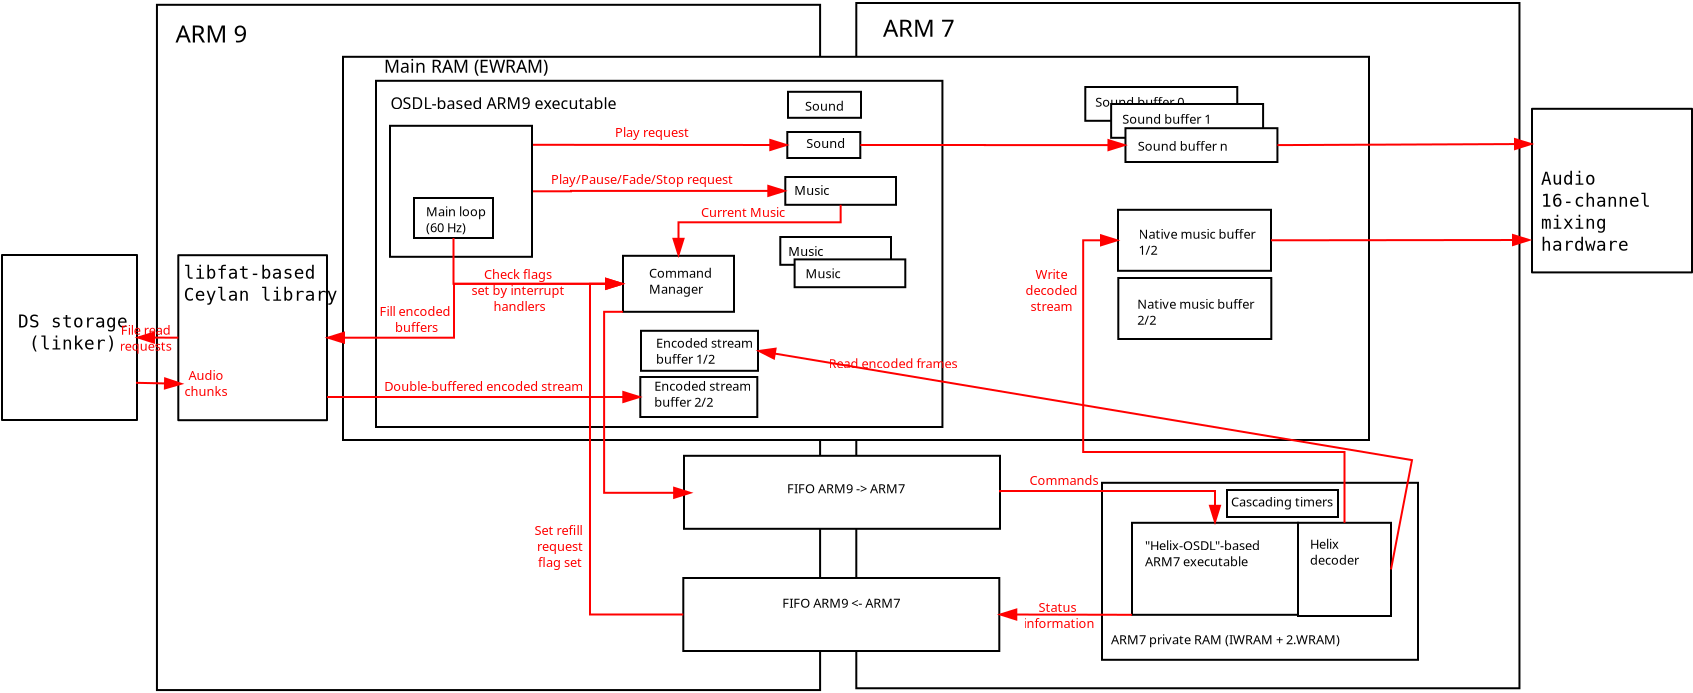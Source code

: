 <?xml version="1.0" encoding="UTF-8"?>
<dia:diagram xmlns:dia="http://www.lysator.liu.se/~alla/dia/">
  <dia:layer name="Arrière-plan" visible="true">
    <dia:object type="Geometric - Perfect Square" version="0" id="O0">
      <dia:attribute name="obj_pos">
        <dia:point val="13.947,-4.41"/>
      </dia:attribute>
      <dia:attribute name="obj_bb">
        <dia:rectangle val="13.897,-4.46;47.155,29.903"/>
      </dia:attribute>
      <dia:attribute name="elem_corner">
        <dia:point val="13.947,-4.41"/>
      </dia:attribute>
      <dia:attribute name="elem_width">
        <dia:real val="33.158"/>
      </dia:attribute>
      <dia:attribute name="elem_height">
        <dia:real val="34.263"/>
      </dia:attribute>
      <dia:attribute name="line_width">
        <dia:real val="0.1"/>
      </dia:attribute>
      <dia:attribute name="line_colour">
        <dia:color val="#000000"/>
      </dia:attribute>
      <dia:attribute name="fill_colour">
        <dia:color val="#ffffff"/>
      </dia:attribute>
      <dia:attribute name="show_background">
        <dia:boolean val="true"/>
      </dia:attribute>
      <dia:attribute name="line_style">
        <dia:enum val="0"/>
        <dia:real val="1"/>
      </dia:attribute>
      <dia:attribute name="flip_horizontal">
        <dia:boolean val="false"/>
      </dia:attribute>
      <dia:attribute name="flip_vertical">
        <dia:boolean val="false"/>
      </dia:attribute>
    </dia:object>
    <dia:object type="Standard - Box" version="0" id="O1">
      <dia:attribute name="obj_pos">
        <dia:point val="6.2,8.1"/>
      </dia:attribute>
      <dia:attribute name="obj_bb">
        <dia:rectangle val="6.15,8.05;13,16.4"/>
      </dia:attribute>
      <dia:attribute name="elem_corner">
        <dia:point val="6.2,8.1"/>
      </dia:attribute>
      <dia:attribute name="elem_width">
        <dia:real val="6.75"/>
      </dia:attribute>
      <dia:attribute name="elem_height">
        <dia:real val="8.25"/>
      </dia:attribute>
      <dia:attribute name="show_background">
        <dia:boolean val="true"/>
      </dia:attribute>
      <dia:attribute name="corner_radius">
        <dia:real val="1.175e-38"/>
      </dia:attribute>
    </dia:object>
    <dia:object type="Standard - Text" version="1" id="O2">
      <dia:attribute name="obj_pos">
        <dia:point val="7,11.725"/>
      </dia:attribute>
      <dia:attribute name="obj_bb">
        <dia:rectangle val="7,10.98;11.825,13.37"/>
      </dia:attribute>
      <dia:attribute name="text">
        <dia:composite type="text">
          <dia:attribute name="string">
            <dia:string>#DS storage
 (linker)#</dia:string>
          </dia:attribute>
          <dia:attribute name="font">
            <dia:font family="monospace" style="0" name="Courier"/>
          </dia:attribute>
          <dia:attribute name="height">
            <dia:real val="1.1"/>
          </dia:attribute>
          <dia:attribute name="pos">
            <dia:point val="7,11.725"/>
          </dia:attribute>
          <dia:attribute name="color">
            <dia:color val="#000000"/>
          </dia:attribute>
          <dia:attribute name="alignment">
            <dia:enum val="0"/>
          </dia:attribute>
        </dia:composite>
      </dia:attribute>
      <dia:attribute name="valign">
        <dia:enum val="3"/>
      </dia:attribute>
    </dia:object>
    <dia:object type="Standard - Box" version="0" id="O3">
      <dia:attribute name="obj_pos">
        <dia:point val="15.015,8.11"/>
      </dia:attribute>
      <dia:attribute name="obj_bb">
        <dia:rectangle val="14.965,8.06;22.5,16.41"/>
      </dia:attribute>
      <dia:attribute name="elem_corner">
        <dia:point val="15.015,8.11"/>
      </dia:attribute>
      <dia:attribute name="elem_width">
        <dia:real val="7.435"/>
      </dia:attribute>
      <dia:attribute name="elem_height">
        <dia:real val="8.25"/>
      </dia:attribute>
      <dia:attribute name="show_background">
        <dia:boolean val="true"/>
      </dia:attribute>
      <dia:attribute name="corner_radius">
        <dia:real val="1.175e-38"/>
      </dia:attribute>
    </dia:object>
    <dia:object type="Standard - Text" version="1" id="O4">
      <dia:attribute name="obj_pos">
        <dia:point val="15.29,9.285"/>
      </dia:attribute>
      <dia:attribute name="obj_bb">
        <dia:rectangle val="15.29,8.54;22.045,10.93"/>
      </dia:attribute>
      <dia:attribute name="text">
        <dia:composite type="text">
          <dia:attribute name="string">
            <dia:string>#libfat-based
Ceylan library#</dia:string>
          </dia:attribute>
          <dia:attribute name="font">
            <dia:font family="monospace" style="0" name="Courier"/>
          </dia:attribute>
          <dia:attribute name="height">
            <dia:real val="1.1"/>
          </dia:attribute>
          <dia:attribute name="pos">
            <dia:point val="15.29,9.285"/>
          </dia:attribute>
          <dia:attribute name="color">
            <dia:color val="#000000"/>
          </dia:attribute>
          <dia:attribute name="alignment">
            <dia:enum val="0"/>
          </dia:attribute>
        </dia:composite>
      </dia:attribute>
      <dia:attribute name="valign">
        <dia:enum val="3"/>
      </dia:attribute>
    </dia:object>
    <dia:object type="Standard - Text" version="1" id="O5">
      <dia:attribute name="obj_pos">
        <dia:point val="14.876,-2.528"/>
      </dia:attribute>
      <dia:attribute name="obj_bb">
        <dia:rectangle val="14.876,-3.546;18.376,-1.786"/>
      </dia:attribute>
      <dia:attribute name="text">
        <dia:composite type="text">
          <dia:attribute name="string">
            <dia:string>#ARM 9#</dia:string>
          </dia:attribute>
          <dia:attribute name="font">
            <dia:font family="sans" style="0" name="Helvetica"/>
          </dia:attribute>
          <dia:attribute name="height">
            <dia:real val="1.5"/>
          </dia:attribute>
          <dia:attribute name="pos">
            <dia:point val="14.876,-2.528"/>
          </dia:attribute>
          <dia:attribute name="color">
            <dia:color val="#000000"/>
          </dia:attribute>
          <dia:attribute name="alignment">
            <dia:enum val="0"/>
          </dia:attribute>
        </dia:composite>
      </dia:attribute>
      <dia:attribute name="valign">
        <dia:enum val="3"/>
      </dia:attribute>
    </dia:object>
    <dia:object type="Geometric - Perfect Square" version="0" id="O6">
      <dia:attribute name="obj_pos">
        <dia:point val="48.915,-4.5"/>
      </dia:attribute>
      <dia:attribute name="obj_bb">
        <dia:rectangle val="48.865,-4.55;82.123,29.813"/>
      </dia:attribute>
      <dia:attribute name="elem_corner">
        <dia:point val="48.915,-4.5"/>
      </dia:attribute>
      <dia:attribute name="elem_width">
        <dia:real val="33.158"/>
      </dia:attribute>
      <dia:attribute name="elem_height">
        <dia:real val="34.263"/>
      </dia:attribute>
      <dia:attribute name="line_width">
        <dia:real val="0.1"/>
      </dia:attribute>
      <dia:attribute name="line_colour">
        <dia:color val="#000000"/>
      </dia:attribute>
      <dia:attribute name="fill_colour">
        <dia:color val="#ffffff"/>
      </dia:attribute>
      <dia:attribute name="show_background">
        <dia:boolean val="true"/>
      </dia:attribute>
      <dia:attribute name="line_style">
        <dia:enum val="0"/>
        <dia:real val="1"/>
      </dia:attribute>
      <dia:attribute name="flip_horizontal">
        <dia:boolean val="false"/>
      </dia:attribute>
      <dia:attribute name="flip_vertical">
        <dia:boolean val="false"/>
      </dia:attribute>
    </dia:object>
    <dia:object type="Standard - Box" version="0" id="O7">
      <dia:attribute name="obj_pos">
        <dia:point val="82.7,0.79"/>
      </dia:attribute>
      <dia:attribute name="obj_bb">
        <dia:rectangle val="82.65,0.74;90.75,9.02"/>
      </dia:attribute>
      <dia:attribute name="elem_corner">
        <dia:point val="82.7,0.79"/>
      </dia:attribute>
      <dia:attribute name="elem_width">
        <dia:real val="8.0"/>
      </dia:attribute>
      <dia:attribute name="elem_height">
        <dia:real val="8.18"/>
      </dia:attribute>
      <dia:attribute name="show_background">
        <dia:boolean val="true"/>
      </dia:attribute>
      <dia:attribute name="corner_radius">
        <dia:real val="1.175e-38"/>
      </dia:attribute>
    </dia:object>
    <dia:object type="Standard - Text" version="1" id="O8">
      <dia:attribute name="obj_pos">
        <dia:point val="83.15,4.59"/>
      </dia:attribute>
      <dia:attribute name="obj_bb">
        <dia:rectangle val="83.15,3.845;88.457,8.435"/>
      </dia:attribute>
      <dia:attribute name="text">
        <dia:composite type="text">
          <dia:attribute name="string">
            <dia:string>#Audio 
16-channel 
mixing
hardware#</dia:string>
          </dia:attribute>
          <dia:attribute name="font">
            <dia:font family="monospace" style="0" name="Courier"/>
          </dia:attribute>
          <dia:attribute name="height">
            <dia:real val="1.1"/>
          </dia:attribute>
          <dia:attribute name="pos">
            <dia:point val="83.15,4.59"/>
          </dia:attribute>
          <dia:attribute name="color">
            <dia:color val="#000000"/>
          </dia:attribute>
          <dia:attribute name="alignment">
            <dia:enum val="0"/>
          </dia:attribute>
        </dia:composite>
      </dia:attribute>
      <dia:attribute name="valign">
        <dia:enum val="3"/>
      </dia:attribute>
    </dia:object>
    <dia:object type="Standard - Text" version="1" id="O9">
      <dia:attribute name="obj_pos">
        <dia:point val="50.244,-2.818"/>
      </dia:attribute>
      <dia:attribute name="obj_bb">
        <dia:rectangle val="50.244,-3.836;53.744,-2.076"/>
      </dia:attribute>
      <dia:attribute name="text">
        <dia:composite type="text">
          <dia:attribute name="string">
            <dia:string>#ARM 7#</dia:string>
          </dia:attribute>
          <dia:attribute name="font">
            <dia:font family="sans" style="0" name="Helvetica"/>
          </dia:attribute>
          <dia:attribute name="height">
            <dia:real val="1.5"/>
          </dia:attribute>
          <dia:attribute name="pos">
            <dia:point val="50.244,-2.818"/>
          </dia:attribute>
          <dia:attribute name="color">
            <dia:color val="#000000"/>
          </dia:attribute>
          <dia:attribute name="alignment">
            <dia:enum val="0"/>
          </dia:attribute>
        </dia:composite>
      </dia:attribute>
      <dia:attribute name="valign">
        <dia:enum val="3"/>
      </dia:attribute>
    </dia:object>
    <dia:object type="Standard - Box" version="0" id="O10">
      <dia:attribute name="obj_pos">
        <dia:point val="40.3,18.14"/>
      </dia:attribute>
      <dia:attribute name="obj_bb">
        <dia:rectangle val="40.25,18.09;56.15,21.84"/>
      </dia:attribute>
      <dia:attribute name="elem_corner">
        <dia:point val="40.3,18.14"/>
      </dia:attribute>
      <dia:attribute name="elem_width">
        <dia:real val="15.8"/>
      </dia:attribute>
      <dia:attribute name="elem_height">
        <dia:real val="3.65"/>
      </dia:attribute>
      <dia:attribute name="show_background">
        <dia:boolean val="true"/>
      </dia:attribute>
    </dia:object>
    <dia:object type="Standard - Text" version="1" id="O11">
      <dia:attribute name="obj_pos">
        <dia:point val="45.45,20.015"/>
      </dia:attribute>
      <dia:attribute name="obj_bb">
        <dia:rectangle val="45.45,19.473;51.352,20.413"/>
      </dia:attribute>
      <dia:attribute name="text">
        <dia:composite type="text">
          <dia:attribute name="string">
            <dia:string>#FIFO ARM9 -&gt; ARM7#</dia:string>
          </dia:attribute>
          <dia:attribute name="font">
            <dia:font family="sans" style="0" name="Helvetica"/>
          </dia:attribute>
          <dia:attribute name="height">
            <dia:real val="0.8"/>
          </dia:attribute>
          <dia:attribute name="pos">
            <dia:point val="45.45,20.015"/>
          </dia:attribute>
          <dia:attribute name="color">
            <dia:color val="#000000"/>
          </dia:attribute>
          <dia:attribute name="alignment">
            <dia:enum val="0"/>
          </dia:attribute>
        </dia:composite>
      </dia:attribute>
      <dia:attribute name="valign">
        <dia:enum val="3"/>
      </dia:attribute>
    </dia:object>
    <dia:object type="Standard - Box" version="0" id="O12">
      <dia:attribute name="obj_pos">
        <dia:point val="40.265,24.25"/>
      </dia:attribute>
      <dia:attribute name="obj_bb">
        <dia:rectangle val="40.215,24.2;56.115,27.95"/>
      </dia:attribute>
      <dia:attribute name="elem_corner">
        <dia:point val="40.265,24.25"/>
      </dia:attribute>
      <dia:attribute name="elem_width">
        <dia:real val="15.8"/>
      </dia:attribute>
      <dia:attribute name="elem_height">
        <dia:real val="3.65"/>
      </dia:attribute>
      <dia:attribute name="show_background">
        <dia:boolean val="true"/>
      </dia:attribute>
      <dia:attribute name="aspect">
        <dia:enum val="1"/>
      </dia:attribute>
    </dia:object>
    <dia:object type="Standard - Text" version="1" id="O13">
      <dia:attribute name="obj_pos">
        <dia:point val="45.215,25.742"/>
      </dia:attribute>
      <dia:attribute name="obj_bb">
        <dia:rectangle val="45.215,25.2;51.117,26.14"/>
      </dia:attribute>
      <dia:attribute name="text">
        <dia:composite type="text">
          <dia:attribute name="string">
            <dia:string>#FIFO ARM9 &lt;- ARM7#</dia:string>
          </dia:attribute>
          <dia:attribute name="font">
            <dia:font family="sans" style="0" name="Helvetica"/>
          </dia:attribute>
          <dia:attribute name="height">
            <dia:real val="0.8"/>
          </dia:attribute>
          <dia:attribute name="pos">
            <dia:point val="45.215,25.742"/>
          </dia:attribute>
          <dia:attribute name="color">
            <dia:color val="#000000"/>
          </dia:attribute>
          <dia:attribute name="alignment">
            <dia:enum val="0"/>
          </dia:attribute>
        </dia:composite>
      </dia:attribute>
      <dia:attribute name="valign">
        <dia:enum val="3"/>
      </dia:attribute>
    </dia:object>
    <dia:object type="Standard - Box" version="0" id="O14">
      <dia:attribute name="obj_pos">
        <dia:point val="23.25,-1.81"/>
      </dia:attribute>
      <dia:attribute name="obj_bb">
        <dia:rectangle val="23.2,-1.86;74.6,17.4"/>
      </dia:attribute>
      <dia:attribute name="elem_corner">
        <dia:point val="23.25,-1.81"/>
      </dia:attribute>
      <dia:attribute name="elem_width">
        <dia:real val="51.3"/>
      </dia:attribute>
      <dia:attribute name="elem_height">
        <dia:real val="19.16"/>
      </dia:attribute>
      <dia:attribute name="show_background">
        <dia:boolean val="true"/>
      </dia:attribute>
    </dia:object>
    <dia:object type="Standard - Text" version="1" id="O15">
      <dia:attribute name="obj_pos">
        <dia:point val="25.3,-1.01"/>
      </dia:attribute>
      <dia:attribute name="obj_bb">
        <dia:rectangle val="25.3,-1.755;33.185,-0.465"/>
      </dia:attribute>
      <dia:attribute name="text">
        <dia:composite type="text">
          <dia:attribute name="string">
            <dia:string>#Main RAM (EWRAM)#</dia:string>
          </dia:attribute>
          <dia:attribute name="font">
            <dia:font family="sans" style="0" name="Helvetica"/>
          </dia:attribute>
          <dia:attribute name="height">
            <dia:real val="1.1"/>
          </dia:attribute>
          <dia:attribute name="pos">
            <dia:point val="25.3,-1.01"/>
          </dia:attribute>
          <dia:attribute name="color">
            <dia:color val="#000000"/>
          </dia:attribute>
          <dia:attribute name="alignment">
            <dia:enum val="0"/>
          </dia:attribute>
        </dia:composite>
      </dia:attribute>
      <dia:attribute name="valign">
        <dia:enum val="3"/>
      </dia:attribute>
    </dia:object>
    <dia:object type="Standard - Box" version="0" id="O16">
      <dia:attribute name="obj_pos">
        <dia:point val="24.9,-0.61"/>
      </dia:attribute>
      <dia:attribute name="obj_bb">
        <dia:rectangle val="24.85,-0.66;53.271,16.75"/>
      </dia:attribute>
      <dia:attribute name="elem_corner">
        <dia:point val="24.9,-0.61"/>
      </dia:attribute>
      <dia:attribute name="elem_width">
        <dia:real val="28.321"/>
      </dia:attribute>
      <dia:attribute name="elem_height">
        <dia:real val="17.31"/>
      </dia:attribute>
      <dia:attribute name="show_background">
        <dia:boolean val="true"/>
      </dia:attribute>
    </dia:object>
    <dia:object type="Standard - Text" version="1" id="O17">
      <dia:attribute name="obj_pos">
        <dia:point val="25.625,0.815"/>
      </dia:attribute>
      <dia:attribute name="obj_bb">
        <dia:rectangle val="25.625,0.138;36.663,1.31"/>
      </dia:attribute>
      <dia:attribute name="text">
        <dia:composite type="text">
          <dia:attribute name="string">
            <dia:string>#OSDL-based ARM9 executable#</dia:string>
          </dia:attribute>
          <dia:attribute name="font">
            <dia:font family="sans" style="0" name="Helvetica"/>
          </dia:attribute>
          <dia:attribute name="height">
            <dia:real val="1"/>
          </dia:attribute>
          <dia:attribute name="pos">
            <dia:point val="25.625,0.815"/>
          </dia:attribute>
          <dia:attribute name="color">
            <dia:color val="#000000"/>
          </dia:attribute>
          <dia:attribute name="alignment">
            <dia:enum val="0"/>
          </dia:attribute>
        </dia:composite>
      </dia:attribute>
      <dia:attribute name="valign">
        <dia:enum val="3"/>
      </dia:attribute>
    </dia:object>
    <dia:object type="Standard - Box" version="0" id="O18">
      <dia:attribute name="obj_pos">
        <dia:point val="61.2,19.49"/>
      </dia:attribute>
      <dia:attribute name="obj_bb">
        <dia:rectangle val="61.15,19.44;77.05,28.39"/>
      </dia:attribute>
      <dia:attribute name="elem_corner">
        <dia:point val="61.2,19.49"/>
      </dia:attribute>
      <dia:attribute name="elem_width">
        <dia:real val="15.8"/>
      </dia:attribute>
      <dia:attribute name="elem_height">
        <dia:real val="8.85"/>
      </dia:attribute>
      <dia:attribute name="show_background">
        <dia:boolean val="true"/>
      </dia:attribute>
    </dia:object>
    <dia:object type="Standard - Box" version="0" id="O19">
      <dia:attribute name="obj_pos">
        <dia:point val="62.7,21.49"/>
      </dia:attribute>
      <dia:attribute name="obj_bb">
        <dia:rectangle val="62.65,21.44;71.05,26.14"/>
      </dia:attribute>
      <dia:attribute name="elem_corner">
        <dia:point val="62.7,21.49"/>
      </dia:attribute>
      <dia:attribute name="elem_width">
        <dia:real val="8.3"/>
      </dia:attribute>
      <dia:attribute name="elem_height">
        <dia:real val="4.6"/>
      </dia:attribute>
      <dia:attribute name="show_background">
        <dia:boolean val="true"/>
      </dia:attribute>
    </dia:object>
    <dia:object type="Standard - Text" version="1" id="O20">
      <dia:attribute name="obj_pos">
        <dia:point val="63.35,22.865"/>
      </dia:attribute>
      <dia:attribute name="obj_bb">
        <dia:rectangle val="63.35,22.323;69.328,24.062"/>
      </dia:attribute>
      <dia:attribute name="text">
        <dia:composite type="text">
          <dia:attribute name="string">
            <dia:string>#"Helix-OSDL"-based 
ARM7 executable#</dia:string>
          </dia:attribute>
          <dia:attribute name="font">
            <dia:font family="sans" style="0" name="Helvetica"/>
          </dia:attribute>
          <dia:attribute name="height">
            <dia:real val="0.8"/>
          </dia:attribute>
          <dia:attribute name="pos">
            <dia:point val="63.35,22.865"/>
          </dia:attribute>
          <dia:attribute name="color">
            <dia:color val="#000000"/>
          </dia:attribute>
          <dia:attribute name="alignment">
            <dia:enum val="0"/>
          </dia:attribute>
        </dia:composite>
      </dia:attribute>
      <dia:attribute name="valign">
        <dia:enum val="3"/>
      </dia:attribute>
    </dia:object>
    <dia:object type="Standard - Text" version="1" id="O21">
      <dia:attribute name="obj_pos">
        <dia:point val="61.65,27.565"/>
      </dia:attribute>
      <dia:attribute name="obj_bb">
        <dia:rectangle val="61.65,27.023;72.978,27.962"/>
      </dia:attribute>
      <dia:attribute name="text">
        <dia:composite type="text">
          <dia:attribute name="string">
            <dia:string>#ARM7 private RAM (IWRAM + 2.WRAM)#</dia:string>
          </dia:attribute>
          <dia:attribute name="font">
            <dia:font family="sans" style="0" name="Helvetica"/>
          </dia:attribute>
          <dia:attribute name="height">
            <dia:real val="0.8"/>
          </dia:attribute>
          <dia:attribute name="pos">
            <dia:point val="61.65,27.565"/>
          </dia:attribute>
          <dia:attribute name="color">
            <dia:color val="#000000"/>
          </dia:attribute>
          <dia:attribute name="alignment">
            <dia:enum val="0"/>
          </dia:attribute>
        </dia:composite>
      </dia:attribute>
      <dia:attribute name="valign">
        <dia:enum val="3"/>
      </dia:attribute>
    </dia:object>
    <dia:object type="Standard - Box" version="0" id="O22">
      <dia:attribute name="obj_pos">
        <dia:point val="71,21.49"/>
      </dia:attribute>
      <dia:attribute name="obj_bb">
        <dia:rectangle val="70.95,21.44;75.7,26.2"/>
      </dia:attribute>
      <dia:attribute name="elem_corner">
        <dia:point val="71,21.49"/>
      </dia:attribute>
      <dia:attribute name="elem_width">
        <dia:real val="4.65"/>
      </dia:attribute>
      <dia:attribute name="elem_height">
        <dia:real val="4.66"/>
      </dia:attribute>
      <dia:attribute name="show_background">
        <dia:boolean val="true"/>
      </dia:attribute>
    </dia:object>
    <dia:object type="Standard - Text" version="1" id="O23">
      <dia:attribute name="obj_pos">
        <dia:point val="71.6,22.79"/>
      </dia:attribute>
      <dia:attribute name="obj_bb">
        <dia:rectangle val="71.6,22.247;73.972,23.988"/>
      </dia:attribute>
      <dia:attribute name="text">
        <dia:composite type="text">
          <dia:attribute name="string">
            <dia:string>#Helix
decoder#</dia:string>
          </dia:attribute>
          <dia:attribute name="font">
            <dia:font family="sans" style="0" name="Helvetica"/>
          </dia:attribute>
          <dia:attribute name="height">
            <dia:real val="0.8"/>
          </dia:attribute>
          <dia:attribute name="pos">
            <dia:point val="71.6,22.79"/>
          </dia:attribute>
          <dia:attribute name="color">
            <dia:color val="#000000"/>
          </dia:attribute>
          <dia:attribute name="alignment">
            <dia:enum val="0"/>
          </dia:attribute>
        </dia:composite>
      </dia:attribute>
      <dia:attribute name="valign">
        <dia:enum val="3"/>
      </dia:attribute>
    </dia:object>
    <dia:object type="Standard - Box" version="0" id="O24">
      <dia:attribute name="obj_pos">
        <dia:point val="25.6,1.64"/>
      </dia:attribute>
      <dia:attribute name="obj_bb">
        <dia:rectangle val="25.55,1.59;32.75,8.24"/>
      </dia:attribute>
      <dia:attribute name="elem_corner">
        <dia:point val="25.6,1.64"/>
      </dia:attribute>
      <dia:attribute name="elem_width">
        <dia:real val="7.1"/>
      </dia:attribute>
      <dia:attribute name="elem_height">
        <dia:real val="6.55"/>
      </dia:attribute>
      <dia:attribute name="show_background">
        <dia:boolean val="true"/>
      </dia:attribute>
    </dia:object>
    <dia:object type="Standard - Box" version="0" id="O25">
      <dia:attribute name="obj_pos">
        <dia:point val="62,5.84"/>
      </dia:attribute>
      <dia:attribute name="obj_bb">
        <dia:rectangle val="61.95,5.79;69.7,8.94"/>
      </dia:attribute>
      <dia:attribute name="elem_corner">
        <dia:point val="62,5.84"/>
      </dia:attribute>
      <dia:attribute name="elem_width">
        <dia:real val="7.65"/>
      </dia:attribute>
      <dia:attribute name="elem_height">
        <dia:real val="3.05"/>
      </dia:attribute>
      <dia:attribute name="show_background">
        <dia:boolean val="true"/>
      </dia:attribute>
    </dia:object>
    <dia:object type="Standard - Text" version="1" id="O26">
      <dia:attribute name="obj_pos">
        <dia:point val="63.025,7.29"/>
      </dia:attribute>
      <dia:attribute name="obj_bb">
        <dia:rectangle val="63.025,6.73;68.952,8.522"/>
      </dia:attribute>
      <dia:attribute name="text">
        <dia:composite type="text">
          <dia:attribute name="string">
            <dia:string>#Native music buffer 
1/2#</dia:string>
          </dia:attribute>
          <dia:attribute name="font">
            <dia:font family="sans" style="0" name="Helvetica"/>
          </dia:attribute>
          <dia:attribute name="height">
            <dia:real val="0.8"/>
          </dia:attribute>
          <dia:attribute name="pos">
            <dia:point val="63.025,7.29"/>
          </dia:attribute>
          <dia:attribute name="color">
            <dia:color val="#000000"/>
          </dia:attribute>
          <dia:attribute name="alignment">
            <dia:enum val="0"/>
          </dia:attribute>
        </dia:composite>
      </dia:attribute>
      <dia:attribute name="valign">
        <dia:enum val="3"/>
      </dia:attribute>
    </dia:object>
    <dia:object type="Standard - Box" version="0" id="O27">
      <dia:attribute name="obj_pos">
        <dia:point val="62.015,9.25"/>
      </dia:attribute>
      <dia:attribute name="obj_bb">
        <dia:rectangle val="61.965,9.2;69.715,12.35"/>
      </dia:attribute>
      <dia:attribute name="elem_corner">
        <dia:point val="62.015,9.25"/>
      </dia:attribute>
      <dia:attribute name="elem_width">
        <dia:real val="7.65"/>
      </dia:attribute>
      <dia:attribute name="elem_height">
        <dia:real val="3.05"/>
      </dia:attribute>
      <dia:attribute name="show_background">
        <dia:boolean val="true"/>
      </dia:attribute>
    </dia:object>
    <dia:object type="Standard - Text" version="1" id="O28">
      <dia:attribute name="obj_pos">
        <dia:point val="62.965,10.793"/>
      </dia:attribute>
      <dia:attribute name="obj_bb">
        <dia:rectangle val="62.965,10.233;68.892,12.024"/>
      </dia:attribute>
      <dia:attribute name="text">
        <dia:composite type="text">
          <dia:attribute name="string">
            <dia:string>#Native music buffer 
2/2 #</dia:string>
          </dia:attribute>
          <dia:attribute name="font">
            <dia:font family="sans" style="0" name="Helvetica"/>
          </dia:attribute>
          <dia:attribute name="height">
            <dia:real val="0.8"/>
          </dia:attribute>
          <dia:attribute name="pos">
            <dia:point val="62.965,10.793"/>
          </dia:attribute>
          <dia:attribute name="color">
            <dia:color val="#000000"/>
          </dia:attribute>
          <dia:attribute name="alignment">
            <dia:enum val="0"/>
          </dia:attribute>
        </dia:composite>
      </dia:attribute>
      <dia:attribute name="valign">
        <dia:enum val="3"/>
      </dia:attribute>
    </dia:object>
    <dia:object type="Standard - Box" version="0" id="O29">
      <dia:attribute name="obj_pos">
        <dia:point val="60.365,-0.3"/>
      </dia:attribute>
      <dia:attribute name="obj_bb">
        <dia:rectangle val="60.315,-0.35;68.013,1.44"/>
      </dia:attribute>
      <dia:attribute name="elem_corner">
        <dia:point val="60.365,-0.3"/>
      </dia:attribute>
      <dia:attribute name="elem_width">
        <dia:real val="7.598"/>
      </dia:attribute>
      <dia:attribute name="elem_height">
        <dia:real val="1.69"/>
      </dia:attribute>
      <dia:attribute name="show_background">
        <dia:boolean val="true"/>
      </dia:attribute>
    </dia:object>
    <dia:object type="Standard - Text" version="1" id="O30">
      <dia:attribute name="obj_pos">
        <dia:point val="60.865,0.693"/>
      </dia:attribute>
      <dia:attribute name="obj_bb">
        <dia:rectangle val="60.865,0.15;65.19,1.09"/>
      </dia:attribute>
      <dia:attribute name="text">
        <dia:composite type="text">
          <dia:attribute name="string">
            <dia:string>#Sound buffer 0#</dia:string>
          </dia:attribute>
          <dia:attribute name="font">
            <dia:font family="sans" style="0" name="Helvetica"/>
          </dia:attribute>
          <dia:attribute name="height">
            <dia:real val="0.8"/>
          </dia:attribute>
          <dia:attribute name="pos">
            <dia:point val="60.865,0.693"/>
          </dia:attribute>
          <dia:attribute name="color">
            <dia:color val="#000000"/>
          </dia:attribute>
          <dia:attribute name="alignment">
            <dia:enum val="0"/>
          </dia:attribute>
        </dia:composite>
      </dia:attribute>
      <dia:attribute name="valign">
        <dia:enum val="3"/>
      </dia:attribute>
    </dia:object>
    <dia:object type="Standard - Box" version="0" id="O31">
      <dia:attribute name="obj_pos">
        <dia:point val="61.657,0.55"/>
      </dia:attribute>
      <dia:attribute name="obj_bb">
        <dia:rectangle val="61.608,0.5;69.305,2.29"/>
      </dia:attribute>
      <dia:attribute name="elem_corner">
        <dia:point val="61.657,0.55"/>
      </dia:attribute>
      <dia:attribute name="elem_width">
        <dia:real val="7.598"/>
      </dia:attribute>
      <dia:attribute name="elem_height">
        <dia:real val="1.69"/>
      </dia:attribute>
      <dia:attribute name="show_background">
        <dia:boolean val="true"/>
      </dia:attribute>
    </dia:object>
    <dia:object type="Standard - Box" version="0" id="O32">
      <dia:attribute name="obj_pos">
        <dia:point val="62.373,1.76"/>
      </dia:attribute>
      <dia:attribute name="obj_bb">
        <dia:rectangle val="62.322,1.71;70.02,3.5"/>
      </dia:attribute>
      <dia:attribute name="elem_corner">
        <dia:point val="62.373,1.76"/>
      </dia:attribute>
      <dia:attribute name="elem_width">
        <dia:real val="7.598"/>
      </dia:attribute>
      <dia:attribute name="elem_height">
        <dia:real val="1.69"/>
      </dia:attribute>
      <dia:attribute name="show_background">
        <dia:boolean val="true"/>
      </dia:attribute>
    </dia:object>
    <dia:object type="Standard - Text" version="1" id="O33">
      <dia:attribute name="obj_pos">
        <dia:point val="62.208,1.542"/>
      </dia:attribute>
      <dia:attribute name="obj_bb">
        <dia:rectangle val="62.208,1;66.532,1.94"/>
      </dia:attribute>
      <dia:attribute name="text">
        <dia:composite type="text">
          <dia:attribute name="string">
            <dia:string>#Sound buffer 1#</dia:string>
          </dia:attribute>
          <dia:attribute name="font">
            <dia:font family="sans" style="0" name="Helvetica"/>
          </dia:attribute>
          <dia:attribute name="height">
            <dia:real val="0.8"/>
          </dia:attribute>
          <dia:attribute name="pos">
            <dia:point val="62.208,1.542"/>
          </dia:attribute>
          <dia:attribute name="color">
            <dia:color val="#000000"/>
          </dia:attribute>
          <dia:attribute name="alignment">
            <dia:enum val="0"/>
          </dia:attribute>
        </dia:composite>
      </dia:attribute>
      <dia:attribute name="valign">
        <dia:enum val="3"/>
      </dia:attribute>
    </dia:object>
    <dia:object type="Standard - Text" version="1" id="O34">
      <dia:attribute name="obj_pos">
        <dia:point val="62.982,2.893"/>
      </dia:attribute>
      <dia:attribute name="obj_bb">
        <dia:rectangle val="62.982,2.35;67.307,3.29"/>
      </dia:attribute>
      <dia:attribute name="text">
        <dia:composite type="text">
          <dia:attribute name="string">
            <dia:string>#Sound buffer n#</dia:string>
          </dia:attribute>
          <dia:attribute name="font">
            <dia:font family="sans" style="0" name="Helvetica"/>
          </dia:attribute>
          <dia:attribute name="height">
            <dia:real val="0.8"/>
          </dia:attribute>
          <dia:attribute name="pos">
            <dia:point val="62.982,2.893"/>
          </dia:attribute>
          <dia:attribute name="color">
            <dia:color val="#000000"/>
          </dia:attribute>
          <dia:attribute name="alignment">
            <dia:enum val="0"/>
          </dia:attribute>
        </dia:composite>
      </dia:attribute>
      <dia:attribute name="valign">
        <dia:enum val="3"/>
      </dia:attribute>
    </dia:object>
    <dia:object type="Standard - Box" version="0" id="O35">
      <dia:attribute name="obj_pos">
        <dia:point val="45.5,-0.06"/>
      </dia:attribute>
      <dia:attribute name="obj_bb">
        <dia:rectangle val="45.45,-0.11;49.2,1.29"/>
      </dia:attribute>
      <dia:attribute name="elem_corner">
        <dia:point val="45.5,-0.06"/>
      </dia:attribute>
      <dia:attribute name="elem_width">
        <dia:real val="3.65"/>
      </dia:attribute>
      <dia:attribute name="elem_height">
        <dia:real val="1.3"/>
      </dia:attribute>
      <dia:attribute name="show_background">
        <dia:boolean val="true"/>
      </dia:attribute>
    </dia:object>
    <dia:object type="Standard - Text" version="1" id="O36">
      <dia:attribute name="obj_pos">
        <dia:point val="46.35,0.89"/>
      </dia:attribute>
      <dia:attribute name="obj_bb">
        <dia:rectangle val="46.35,0.347;48.188,1.288"/>
      </dia:attribute>
      <dia:attribute name="text">
        <dia:composite type="text">
          <dia:attribute name="string">
            <dia:string>#Sound#</dia:string>
          </dia:attribute>
          <dia:attribute name="font">
            <dia:font family="sans" style="0" name="Helvetica"/>
          </dia:attribute>
          <dia:attribute name="height">
            <dia:real val="0.8"/>
          </dia:attribute>
          <dia:attribute name="pos">
            <dia:point val="46.35,0.89"/>
          </dia:attribute>
          <dia:attribute name="color">
            <dia:color val="#000000"/>
          </dia:attribute>
          <dia:attribute name="alignment">
            <dia:enum val="0"/>
          </dia:attribute>
        </dia:composite>
      </dia:attribute>
      <dia:attribute name="valign">
        <dia:enum val="3"/>
      </dia:attribute>
    </dia:object>
    <dia:object type="Standard - Box" version="0" id="O37">
      <dia:attribute name="obj_pos">
        <dia:point val="45.465,1.95"/>
      </dia:attribute>
      <dia:attribute name="obj_bb">
        <dia:rectangle val="45.415,1.9;49.165,3.3"/>
      </dia:attribute>
      <dia:attribute name="elem_corner">
        <dia:point val="45.465,1.95"/>
      </dia:attribute>
      <dia:attribute name="elem_width">
        <dia:real val="3.65"/>
      </dia:attribute>
      <dia:attribute name="elem_height">
        <dia:real val="1.3"/>
      </dia:attribute>
      <dia:attribute name="show_background">
        <dia:boolean val="true"/>
      </dia:attribute>
    </dia:object>
    <dia:object type="Standard - Text" version="1" id="O38">
      <dia:attribute name="obj_pos">
        <dia:point val="46.415,2.75"/>
      </dia:attribute>
      <dia:attribute name="obj_bb">
        <dia:rectangle val="46.415,2.208;48.252,3.147"/>
      </dia:attribute>
      <dia:attribute name="text">
        <dia:composite type="text">
          <dia:attribute name="string">
            <dia:string>#Sound#</dia:string>
          </dia:attribute>
          <dia:attribute name="font">
            <dia:font family="sans" style="0" name="Helvetica"/>
          </dia:attribute>
          <dia:attribute name="height">
            <dia:real val="0.8"/>
          </dia:attribute>
          <dia:attribute name="pos">
            <dia:point val="46.415,2.75"/>
          </dia:attribute>
          <dia:attribute name="color">
            <dia:color val="#000000"/>
          </dia:attribute>
          <dia:attribute name="alignment">
            <dia:enum val="0"/>
          </dia:attribute>
        </dia:composite>
      </dia:attribute>
      <dia:attribute name="valign">
        <dia:enum val="3"/>
      </dia:attribute>
    </dia:object>
    <dia:object type="Standard - Box" version="0" id="O39">
      <dia:attribute name="obj_pos">
        <dia:point val="45.115,7.2"/>
      </dia:attribute>
      <dia:attribute name="obj_bb">
        <dia:rectangle val="45.065,7.15;50.7,8.64"/>
      </dia:attribute>
      <dia:attribute name="elem_corner">
        <dia:point val="45.115,7.2"/>
      </dia:attribute>
      <dia:attribute name="elem_width">
        <dia:real val="5.535"/>
      </dia:attribute>
      <dia:attribute name="elem_height">
        <dia:real val="1.39"/>
      </dia:attribute>
      <dia:attribute name="show_background">
        <dia:boolean val="true"/>
      </dia:attribute>
    </dia:object>
    <dia:object type="Standard - Text" version="1" id="O40">
      <dia:attribute name="obj_pos">
        <dia:point val="45.515,8.15"/>
      </dia:attribute>
      <dia:attribute name="obj_bb">
        <dia:rectangle val="45.498,7.59;47.172,8.582"/>
      </dia:attribute>
      <dia:attribute name="text">
        <dia:composite type="text">
          <dia:attribute name="string">
            <dia:string>#Music#</dia:string>
          </dia:attribute>
          <dia:attribute name="font">
            <dia:font family="sans" style="0" name="Helvetica"/>
          </dia:attribute>
          <dia:attribute name="height">
            <dia:real val="0.8"/>
          </dia:attribute>
          <dia:attribute name="pos">
            <dia:point val="45.515,8.15"/>
          </dia:attribute>
          <dia:attribute name="color">
            <dia:color val="#000000"/>
          </dia:attribute>
          <dia:attribute name="alignment">
            <dia:enum val="0"/>
          </dia:attribute>
        </dia:composite>
      </dia:attribute>
      <dia:attribute name="valign">
        <dia:enum val="3"/>
      </dia:attribute>
    </dia:object>
    <dia:object type="Standard - Box" version="0" id="O41">
      <dia:attribute name="obj_pos">
        <dia:point val="45.365,4.2"/>
      </dia:attribute>
      <dia:attribute name="obj_bb">
        <dia:rectangle val="45.315,4.15;50.95,5.64"/>
      </dia:attribute>
      <dia:attribute name="elem_corner">
        <dia:point val="45.365,4.2"/>
      </dia:attribute>
      <dia:attribute name="elem_width">
        <dia:real val="5.535"/>
      </dia:attribute>
      <dia:attribute name="elem_height">
        <dia:real val="1.39"/>
      </dia:attribute>
      <dia:attribute name="show_background">
        <dia:boolean val="true"/>
      </dia:attribute>
    </dia:object>
    <dia:object type="Standard - Text" version="1" id="O42">
      <dia:attribute name="obj_pos">
        <dia:point val="45.815,5.1"/>
      </dia:attribute>
      <dia:attribute name="obj_bb">
        <dia:rectangle val="45.815,4.558;47.472,5.497"/>
      </dia:attribute>
      <dia:attribute name="text">
        <dia:composite type="text">
          <dia:attribute name="string">
            <dia:string>#Music#</dia:string>
          </dia:attribute>
          <dia:attribute name="font">
            <dia:font family="sans" style="0" name="Helvetica"/>
          </dia:attribute>
          <dia:attribute name="height">
            <dia:real val="0.8"/>
          </dia:attribute>
          <dia:attribute name="pos">
            <dia:point val="45.815,5.1"/>
          </dia:attribute>
          <dia:attribute name="color">
            <dia:color val="#000000"/>
          </dia:attribute>
          <dia:attribute name="alignment">
            <dia:enum val="0"/>
          </dia:attribute>
        </dia:composite>
      </dia:attribute>
      <dia:attribute name="valign">
        <dia:enum val="3"/>
      </dia:attribute>
    </dia:object>
    <dia:object type="Standard - Box" version="0" id="O43">
      <dia:attribute name="obj_pos">
        <dia:point val="38.15,11.89"/>
      </dia:attribute>
      <dia:attribute name="obj_bb">
        <dia:rectangle val="38.1,11.84;44.05,13.94"/>
      </dia:attribute>
      <dia:attribute name="elem_corner">
        <dia:point val="38.15,11.89"/>
      </dia:attribute>
      <dia:attribute name="elem_width">
        <dia:real val="5.85"/>
      </dia:attribute>
      <dia:attribute name="elem_height">
        <dia:real val="2"/>
      </dia:attribute>
      <dia:attribute name="show_background">
        <dia:boolean val="true"/>
      </dia:attribute>
    </dia:object>
    <dia:object type="Standard - Text" version="1" id="O44">
      <dia:attribute name="obj_pos">
        <dia:point val="38.9,12.74"/>
      </dia:attribute>
      <dia:attribute name="obj_bb">
        <dia:rectangle val="38.9,12.18;43.655,13.972"/>
      </dia:attribute>
      <dia:attribute name="text">
        <dia:composite type="text">
          <dia:attribute name="string">
            <dia:string>#Encoded stream
buffer 1/2 #</dia:string>
          </dia:attribute>
          <dia:attribute name="font">
            <dia:font family="sans" style="0" name="Helvetica"/>
          </dia:attribute>
          <dia:attribute name="height">
            <dia:real val="0.8"/>
          </dia:attribute>
          <dia:attribute name="pos">
            <dia:point val="38.9,12.74"/>
          </dia:attribute>
          <dia:attribute name="color">
            <dia:color val="#000000"/>
          </dia:attribute>
          <dia:attribute name="alignment">
            <dia:enum val="0"/>
          </dia:attribute>
        </dia:composite>
      </dia:attribute>
      <dia:attribute name="valign">
        <dia:enum val="3"/>
      </dia:attribute>
    </dia:object>
    <dia:object type="Standard - Box" version="0" id="O45">
      <dia:attribute name="obj_pos">
        <dia:point val="38.115,14.2"/>
      </dia:attribute>
      <dia:attribute name="obj_bb">
        <dia:rectangle val="38.065,14.15;44.015,16.25"/>
      </dia:attribute>
      <dia:attribute name="elem_corner">
        <dia:point val="38.115,14.2"/>
      </dia:attribute>
      <dia:attribute name="elem_width">
        <dia:real val="5.85"/>
      </dia:attribute>
      <dia:attribute name="elem_height">
        <dia:real val="2"/>
      </dia:attribute>
      <dia:attribute name="show_background">
        <dia:boolean val="true"/>
      </dia:attribute>
    </dia:object>
    <dia:object type="Standard - Text" version="1" id="O46">
      <dia:attribute name="obj_pos">
        <dia:point val="38.815,14.893"/>
      </dia:attribute>
      <dia:attribute name="obj_bb">
        <dia:rectangle val="38.815,14.333;43.57,16.124"/>
      </dia:attribute>
      <dia:attribute name="text">
        <dia:composite type="text">
          <dia:attribute name="string">
            <dia:string>#Encoded stream
buffer 2/2 #</dia:string>
          </dia:attribute>
          <dia:attribute name="font">
            <dia:font family="sans" style="0" name="Helvetica"/>
          </dia:attribute>
          <dia:attribute name="height">
            <dia:real val="0.8"/>
          </dia:attribute>
          <dia:attribute name="pos">
            <dia:point val="38.815,14.893"/>
          </dia:attribute>
          <dia:attribute name="color">
            <dia:color val="#000000"/>
          </dia:attribute>
          <dia:attribute name="alignment">
            <dia:enum val="0"/>
          </dia:attribute>
        </dia:composite>
      </dia:attribute>
      <dia:attribute name="valign">
        <dia:enum val="3"/>
      </dia:attribute>
    </dia:object>
    <dia:object type="FS - Flow" version="0" id="O47">
      <dia:attribute name="obj_pos">
        <dia:point val="15.015,12.235"/>
      </dia:attribute>
      <dia:attribute name="obj_bb">
        <dia:rectangle val="12.898,11.557;17.907,13.297"/>
      </dia:attribute>
      <dia:attribute name="conn_endpoints">
        <dia:point val="15.015,12.235"/>
        <dia:point val="12.95,12.225"/>
      </dia:attribute>
      <dia:attribute name="text">
        <dia:composite type="text">
          <dia:attribute name="string">
            <dia:string>#File read
requests#</dia:string>
          </dia:attribute>
          <dia:attribute name="font">
            <dia:font family="sans" style="0" name="Helvetica"/>
          </dia:attribute>
          <dia:attribute name="height">
            <dia:real val="0.8"/>
          </dia:attribute>
          <dia:attribute name="pos">
            <dia:point val="16.65,12.1"/>
          </dia:attribute>
          <dia:attribute name="color">
            <dia:color val="#ff0000"/>
          </dia:attribute>
          <dia:attribute name="alignment">
            <dia:enum val="1"/>
          </dia:attribute>
        </dia:composite>
      </dia:attribute>
      <dia:attribute name="type">
        <dia:int val="0"/>
      </dia:attribute>
      <dia:connections>
        <dia:connection handle="0" to="O3" connection="3"/>
        <dia:connection handle="1" to="O1" connection="4"/>
      </dia:connections>
    </dia:object>
    <dia:object type="FS - Flow" version="0" id="O48">
      <dia:attribute name="obj_pos">
        <dia:point val="12.9,14.49"/>
      </dia:attribute>
      <dia:attribute name="obj_bb">
        <dia:rectangle val="12.849,13.807;17.435,15.547"/>
      </dia:attribute>
      <dia:attribute name="conn_endpoints">
        <dia:point val="12.9,14.49"/>
        <dia:point val="15.2,14.54"/>
      </dia:attribute>
      <dia:attribute name="text">
        <dia:composite type="text">
          <dia:attribute name="string">
            <dia:string>#Audio
chunks#</dia:string>
          </dia:attribute>
          <dia:attribute name="font">
            <dia:font family="sans" style="0" name="Helvetica"/>
          </dia:attribute>
          <dia:attribute name="height">
            <dia:real val="0.8"/>
          </dia:attribute>
          <dia:attribute name="pos">
            <dia:point val="16.4,14.35"/>
          </dia:attribute>
          <dia:attribute name="color">
            <dia:color val="#ff0000"/>
          </dia:attribute>
          <dia:attribute name="alignment">
            <dia:enum val="1"/>
          </dia:attribute>
        </dia:composite>
      </dia:attribute>
      <dia:attribute name="type">
        <dia:int val="0"/>
      </dia:attribute>
    </dia:object>
    <dia:object type="Standard - Box" version="0" id="O49">
      <dia:attribute name="obj_pos">
        <dia:point val="37.25,8.14"/>
      </dia:attribute>
      <dia:attribute name="obj_bb">
        <dia:rectangle val="37.2,8.09;42.85,10.99"/>
      </dia:attribute>
      <dia:attribute name="elem_corner">
        <dia:point val="37.25,8.14"/>
      </dia:attribute>
      <dia:attribute name="elem_width">
        <dia:real val="5.55"/>
      </dia:attribute>
      <dia:attribute name="elem_height">
        <dia:real val="2.8"/>
      </dia:attribute>
      <dia:attribute name="show_background">
        <dia:boolean val="true"/>
      </dia:attribute>
    </dia:object>
    <dia:object type="Standard - Text" version="1" id="O50">
      <dia:attribute name="obj_pos">
        <dia:point val="38.55,9.24"/>
      </dia:attribute>
      <dia:attribute name="obj_bb">
        <dia:rectangle val="38.55,8.68;41.75,10.472"/>
      </dia:attribute>
      <dia:attribute name="text">
        <dia:composite type="text">
          <dia:attribute name="string">
            <dia:string>#Command 
Manager#</dia:string>
          </dia:attribute>
          <dia:attribute name="font">
            <dia:font family="sans" style="0" name="Helvetica"/>
          </dia:attribute>
          <dia:attribute name="height">
            <dia:real val="0.8"/>
          </dia:attribute>
          <dia:attribute name="pos">
            <dia:point val="38.55,9.24"/>
          </dia:attribute>
          <dia:attribute name="color">
            <dia:color val="#000000"/>
          </dia:attribute>
          <dia:attribute name="alignment">
            <dia:enum val="0"/>
          </dia:attribute>
        </dia:composite>
      </dia:attribute>
      <dia:attribute name="valign">
        <dia:enum val="3"/>
      </dia:attribute>
    </dia:object>
    <dia:object type="FS - Orthflow" version="1" id="O51">
      <dia:attribute name="obj_pos">
        <dia:point val="32.75,4.915"/>
      </dia:attribute>
      <dia:attribute name="obj_bb">
        <dia:rectangle val="32.7,3.99;46.215,5.745"/>
      </dia:attribute>
      <dia:attribute name="orth_points">
        <dia:point val="32.75,4.915"/>
        <dia:point val="34.65,4.915"/>
        <dia:point val="34.65,4.895"/>
        <dia:point val="45.365,4.895"/>
      </dia:attribute>
      <dia:attribute name="orth_orient">
        <dia:enum val="0"/>
        <dia:enum val="1"/>
        <dia:enum val="0"/>
      </dia:attribute>
      <dia:attribute name="autorouting">
        <dia:boolean val="false"/>
      </dia:attribute>
      <dia:attribute name="text">
        <dia:composite type="text">
          <dia:attribute name="string">
            <dia:string>#Play/Pause/Fade/Stop request#</dia:string>
          </dia:attribute>
          <dia:attribute name="font">
            <dia:font family="sans" style="0" name="Helvetica"/>
          </dia:attribute>
          <dia:attribute name="height">
            <dia:real val="0.8"/>
          </dia:attribute>
          <dia:attribute name="pos">
            <dia:point val="38.2,4.55"/>
          </dia:attribute>
          <dia:attribute name="color">
            <dia:color val="#ff0000"/>
          </dia:attribute>
          <dia:attribute name="alignment">
            <dia:enum val="1"/>
          </dia:attribute>
        </dia:composite>
      </dia:attribute>
      <dia:attribute name="type">
        <dia:int val="0"/>
      </dia:attribute>
      <dia:connections>
        <dia:connection handle="0" to="O24" connection="8"/>
        <dia:connection handle="1" to="O41" connection="3"/>
      </dia:connections>
    </dia:object>
    <dia:object type="FS - Orthflow" version="1" id="O52">
      <dia:attribute name="obj_pos">
        <dia:point val="48.133,5.59"/>
      </dia:attribute>
      <dia:attribute name="obj_bb">
        <dia:rectangle val="39.175,5.54;48.182,8.99"/>
      </dia:attribute>
      <dia:attribute name="orth_points">
        <dia:point val="48.133,5.59"/>
        <dia:point val="48.133,6.865"/>
        <dia:point val="40.025,6.865"/>
        <dia:point val="40.025,8.14"/>
      </dia:attribute>
      <dia:attribute name="orth_orient">
        <dia:enum val="1"/>
        <dia:enum val="0"/>
        <dia:enum val="1"/>
      </dia:attribute>
      <dia:attribute name="autorouting">
        <dia:boolean val="true"/>
      </dia:attribute>
      <dia:attribute name="text">
        <dia:composite type="text">
          <dia:attribute name="string">
            <dia:string>#Current Music#</dia:string>
          </dia:attribute>
          <dia:attribute name="font">
            <dia:font family="sans" style="0" name="Helvetica"/>
          </dia:attribute>
          <dia:attribute name="height">
            <dia:real val="0.8"/>
          </dia:attribute>
          <dia:attribute name="pos">
            <dia:point val="43.25,6.6"/>
          </dia:attribute>
          <dia:attribute name="color">
            <dia:color val="#ff0000"/>
          </dia:attribute>
          <dia:attribute name="alignment">
            <dia:enum val="1"/>
          </dia:attribute>
        </dia:composite>
      </dia:attribute>
      <dia:attribute name="type">
        <dia:int val="0"/>
      </dia:attribute>
      <dia:connections>
        <dia:connection handle="0" to="O41" connection="6"/>
        <dia:connection handle="1" to="O49" connection="1"/>
      </dia:connections>
    </dia:object>
    <dia:object type="FS - Orthflow" version="1" id="O53">
      <dia:attribute name="obj_pos">
        <dia:point val="37.25,9.54"/>
      </dia:attribute>
      <dia:attribute name="obj_bb">
        <dia:rectangle val="21.6,9.49;37.3,13.085"/>
      </dia:attribute>
      <dia:attribute name="orth_points">
        <dia:point val="37.25,9.54"/>
        <dia:point val="28.8,9.54"/>
        <dia:point val="28.8,12.235"/>
        <dia:point val="22.45,12.235"/>
      </dia:attribute>
      <dia:attribute name="orth_orient">
        <dia:enum val="0"/>
        <dia:enum val="1"/>
        <dia:enum val="0"/>
      </dia:attribute>
      <dia:attribute name="autorouting">
        <dia:boolean val="false"/>
      </dia:attribute>
      <dia:attribute name="text">
        <dia:composite type="text">
          <dia:attribute name="string">
            <dia:string>#Fill encoded
 buffers#</dia:string>
          </dia:attribute>
          <dia:attribute name="font">
            <dia:font family="sans" style="0" name="Helvetica"/>
          </dia:attribute>
          <dia:attribute name="height">
            <dia:real val="0.8"/>
          </dia:attribute>
          <dia:attribute name="pos">
            <dia:point val="26.85,11.15"/>
          </dia:attribute>
          <dia:attribute name="color">
            <dia:color val="#ff0000"/>
          </dia:attribute>
          <dia:attribute name="alignment">
            <dia:enum val="1"/>
          </dia:attribute>
        </dia:composite>
      </dia:attribute>
      <dia:attribute name="type">
        <dia:int val="0"/>
      </dia:attribute>
      <dia:connections>
        <dia:connection handle="0" to="O49" connection="3"/>
        <dia:connection handle="1" to="O3" connection="4"/>
      </dia:connections>
    </dia:object>
    <dia:object type="FS - Flow" version="0" id="O54">
      <dia:attribute name="obj_pos">
        <dia:point val="32.75,2.59"/>
      </dia:attribute>
      <dia:attribute name="obj_bb">
        <dia:rectangle val="32.7,1.657;45.515,3.0"/>
      </dia:attribute>
      <dia:attribute name="conn_endpoints">
        <dia:point val="32.75,2.59"/>
        <dia:point val="45.465,2.6"/>
      </dia:attribute>
      <dia:attribute name="text">
        <dia:composite type="text">
          <dia:attribute name="string">
            <dia:string>#Play request#</dia:string>
          </dia:attribute>
          <dia:attribute name="font">
            <dia:font family="sans" style="0" name="Helvetica"/>
          </dia:attribute>
          <dia:attribute name="height">
            <dia:real val="0.8"/>
          </dia:attribute>
          <dia:attribute name="pos">
            <dia:point val="38.7,2.2"/>
          </dia:attribute>
          <dia:attribute name="color">
            <dia:color val="#ff0000"/>
          </dia:attribute>
          <dia:attribute name="alignment">
            <dia:enum val="1"/>
          </dia:attribute>
        </dia:composite>
      </dia:attribute>
      <dia:attribute name="type">
        <dia:int val="0"/>
      </dia:attribute>
      <dia:connections>
        <dia:connection handle="1" to="O37" connection="3"/>
      </dia:connections>
    </dia:object>
    <dia:object type="FS - Orthflow" version="1" id="O55">
      <dia:attribute name="obj_pos">
        <dia:point val="37.25,10.94"/>
      </dia:attribute>
      <dia:attribute name="obj_bb">
        <dia:rectangle val="35.806,10.89;41.506,20.84"/>
      </dia:attribute>
      <dia:attribute name="orth_points">
        <dia:point val="37.25,10.94"/>
        <dia:point val="36.306,10.94"/>
        <dia:point val="36.306,19.99"/>
        <dia:point val="40.656,19.99"/>
      </dia:attribute>
      <dia:attribute name="orth_orient">
        <dia:enum val="0"/>
        <dia:enum val="1"/>
        <dia:enum val="0"/>
      </dia:attribute>
      <dia:attribute name="autorouting">
        <dia:boolean val="false"/>
      </dia:attribute>
      <dia:attribute name="text">
        <dia:composite type="text">
          <dia:attribute name="string">
            <dia:string>##</dia:string>
          </dia:attribute>
          <dia:attribute name="font">
            <dia:font family="sans" style="0" name="Helvetica"/>
          </dia:attribute>
          <dia:attribute name="height">
            <dia:real val="0.8"/>
          </dia:attribute>
          <dia:attribute name="pos">
            <dia:point val="35.806,14.525"/>
          </dia:attribute>
          <dia:attribute name="color">
            <dia:color val="#ff0000"/>
          </dia:attribute>
          <dia:attribute name="alignment">
            <dia:enum val="1"/>
          </dia:attribute>
        </dia:composite>
      </dia:attribute>
      <dia:attribute name="type">
        <dia:int val="0"/>
      </dia:attribute>
      <dia:connections>
        <dia:connection handle="0" to="O49" connection="5"/>
      </dia:connections>
    </dia:object>
    <dia:object type="FS - Orthflow" version="1" id="O56">
      <dia:attribute name="obj_pos">
        <dia:point val="56.1,19.965"/>
      </dia:attribute>
      <dia:attribute name="obj_bb">
        <dia:rectangle val="56.05,19.04;67.7,22.34"/>
      </dia:attribute>
      <dia:attribute name="orth_points">
        <dia:point val="56.1,19.965"/>
        <dia:point val="56.1,19.9"/>
        <dia:point val="66.85,19.9"/>
        <dia:point val="66.85,21.49"/>
      </dia:attribute>
      <dia:attribute name="orth_orient">
        <dia:enum val="1"/>
        <dia:enum val="0"/>
        <dia:enum val="1"/>
      </dia:attribute>
      <dia:attribute name="autorouting">
        <dia:boolean val="false"/>
      </dia:attribute>
      <dia:attribute name="text">
        <dia:composite type="text">
          <dia:attribute name="string">
            <dia:string>#Commands#</dia:string>
          </dia:attribute>
          <dia:attribute name="font">
            <dia:font family="sans" style="0" name="Helvetica"/>
          </dia:attribute>
          <dia:attribute name="height">
            <dia:real val="0.8"/>
          </dia:attribute>
          <dia:attribute name="pos">
            <dia:point val="59.3,19.6"/>
          </dia:attribute>
          <dia:attribute name="color">
            <dia:color val="#ff0000"/>
          </dia:attribute>
          <dia:attribute name="alignment">
            <dia:enum val="1"/>
          </dia:attribute>
        </dia:composite>
      </dia:attribute>
      <dia:attribute name="type">
        <dia:int val="0"/>
      </dia:attribute>
      <dia:connections>
        <dia:connection handle="0" to="O10" connection="4"/>
        <dia:connection handle="1" to="O19" connection="1"/>
      </dia:connections>
    </dia:object>
    <dia:object type="FS - Orthflow" version="1" id="O57">
      <dia:attribute name="obj_pos">
        <dia:point val="75.65,23.82"/>
      </dia:attribute>
      <dia:attribute name="obj_bb">
        <dia:rectangle val="43.15,12.04;76.7,23.87"/>
      </dia:attribute>
      <dia:attribute name="orth_points">
        <dia:point val="75.65,23.82"/>
        <dia:point val="76.65,23.82"/>
        <dia:point val="76.65,12.89"/>
        <dia:point val="44,12.89"/>
      </dia:attribute>
      <dia:attribute name="orth_orient">
        <dia:enum val="0"/>
        <dia:enum val="1"/>
        <dia:enum val="0"/>
      </dia:attribute>
      <dia:attribute name="autorouting">
        <dia:boolean val="true"/>
      </dia:attribute>
      <dia:attribute name="text">
        <dia:composite type="text">
          <dia:attribute name="string">
            <dia:string>#Read encoded frames#</dia:string>
          </dia:attribute>
          <dia:attribute name="font">
            <dia:font family="sans" style="0" name="Helvetica"/>
          </dia:attribute>
          <dia:attribute name="height">
            <dia:real val="0.8"/>
          </dia:attribute>
          <dia:attribute name="pos">
            <dia:point val="50.7,13.765"/>
          </dia:attribute>
          <dia:attribute name="color">
            <dia:color val="#ff0000"/>
          </dia:attribute>
          <dia:attribute name="alignment">
            <dia:enum val="1"/>
          </dia:attribute>
        </dia:composite>
      </dia:attribute>
      <dia:attribute name="type">
        <dia:int val="0"/>
      </dia:attribute>
      <dia:connections>
        <dia:connection handle="0" to="O22" connection="4"/>
        <dia:connection handle="1" to="O43" connection="4"/>
      </dia:connections>
    </dia:object>
    <dia:object type="FS - Orthflow" version="1" id="O58">
      <dia:attribute name="obj_pos">
        <dia:point val="73.325,21.49"/>
      </dia:attribute>
      <dia:attribute name="obj_bb">
        <dia:rectangle val="57.406,6.515;73.375,21.54"/>
      </dia:attribute>
      <dia:attribute name="orth_points">
        <dia:point val="73.325,21.49"/>
        <dia:point val="73.325,17.95"/>
        <dia:point val="60.259,17.95"/>
        <dia:point val="60.259,7.365"/>
        <dia:point val="62,7.365"/>
      </dia:attribute>
      <dia:attribute name="orth_orient">
        <dia:enum val="1"/>
        <dia:enum val="0"/>
        <dia:enum val="1"/>
        <dia:enum val="0"/>
      </dia:attribute>
      <dia:attribute name="autorouting">
        <dia:boolean val="false"/>
      </dia:attribute>
      <dia:attribute name="text">
        <dia:composite type="text">
          <dia:attribute name="string">
            <dia:string>#Write 
decoded 
stream #</dia:string>
          </dia:attribute>
          <dia:attribute name="font">
            <dia:font family="sans" style="0" name="Helvetica"/>
          </dia:attribute>
          <dia:attribute name="height">
            <dia:real val="0.8"/>
          </dia:attribute>
          <dia:attribute name="pos">
            <dia:point val="58.75,9.3"/>
          </dia:attribute>
          <dia:attribute name="color">
            <dia:color val="#ff0000"/>
          </dia:attribute>
          <dia:attribute name="alignment">
            <dia:enum val="1"/>
          </dia:attribute>
        </dia:composite>
      </dia:attribute>
      <dia:attribute name="type">
        <dia:int val="0"/>
      </dia:attribute>
      <dia:connections>
        <dia:connection handle="0" to="O22" connection="1"/>
        <dia:connection handle="1" to="O25" connection="3"/>
      </dia:connections>
    </dia:object>
    <dia:object type="FS - Flow" version="0" id="O59">
      <dia:attribute name="obj_pos">
        <dia:point val="69.65,7.365"/>
      </dia:attribute>
      <dia:attribute name="obj_bb">
        <dia:rectangle val="69.6,6.95;82.651,8.457"/>
      </dia:attribute>
      <dia:attribute name="conn_endpoints">
        <dia:point val="69.65,7.365"/>
        <dia:point val="82.6,7.35"/>
      </dia:attribute>
      <dia:attribute name="text">
        <dia:composite type="text">
          <dia:attribute name="string">
            <dia:string>##</dia:string>
          </dia:attribute>
          <dia:attribute name="font">
            <dia:font family="sans" style="0" name="Helvetica"/>
          </dia:attribute>
          <dia:attribute name="height">
            <dia:real val="0.8"/>
          </dia:attribute>
          <dia:attribute name="pos">
            <dia:point val="76.125,7.657"/>
          </dia:attribute>
          <dia:attribute name="color">
            <dia:color val="#ff0000"/>
          </dia:attribute>
          <dia:attribute name="alignment">
            <dia:enum val="1"/>
          </dia:attribute>
        </dia:composite>
      </dia:attribute>
      <dia:attribute name="type">
        <dia:int val="0"/>
      </dia:attribute>
      <dia:connections>
        <dia:connection handle="0" to="O25" connection="4"/>
      </dia:connections>
    </dia:object>
    <dia:object type="FS - Orthflow" version="1" id="O60">
      <dia:attribute name="obj_pos">
        <dia:point val="49.115,2.6"/>
      </dia:attribute>
      <dia:attribute name="obj_bb">
        <dia:rectangle val="49.065,1.262;63.222,3.455"/>
      </dia:attribute>
      <dia:attribute name="orth_points">
        <dia:point val="49.115,2.6"/>
        <dia:point val="55.744,2.6"/>
        <dia:point val="55.744,2.605"/>
        <dia:point val="62.373,2.605"/>
      </dia:attribute>
      <dia:attribute name="orth_orient">
        <dia:enum val="0"/>
        <dia:enum val="1"/>
        <dia:enum val="0"/>
      </dia:attribute>
      <dia:attribute name="autorouting">
        <dia:boolean val="true"/>
      </dia:attribute>
      <dia:attribute name="text">
        <dia:composite type="text">
          <dia:attribute name="string">
            <dia:string>##</dia:string>
          </dia:attribute>
          <dia:attribute name="font">
            <dia:font family="sans" style="0" name="Helvetica"/>
          </dia:attribute>
          <dia:attribute name="height">
            <dia:real val="0.8"/>
          </dia:attribute>
          <dia:attribute name="pos">
            <dia:point val="55.244,1.663"/>
          </dia:attribute>
          <dia:attribute name="color">
            <dia:color val="#ff0000"/>
          </dia:attribute>
          <dia:attribute name="alignment">
            <dia:enum val="1"/>
          </dia:attribute>
        </dia:composite>
      </dia:attribute>
      <dia:attribute name="type">
        <dia:int val="0"/>
      </dia:attribute>
      <dia:connections>
        <dia:connection handle="0" to="O37" connection="4"/>
        <dia:connection handle="1" to="O32" connection="3"/>
      </dia:connections>
    </dia:object>
    <dia:object type="FS - Flow" version="0" id="O61">
      <dia:attribute name="obj_pos">
        <dia:point val="69.97,2.605"/>
      </dia:attribute>
      <dia:attribute name="obj_bb">
        <dia:rectangle val="69.92,2.15;82.752,3.678"/>
      </dia:attribute>
      <dia:attribute name="conn_endpoints">
        <dia:point val="69.97,2.605"/>
        <dia:point val="82.7,2.55"/>
      </dia:attribute>
      <dia:attribute name="text">
        <dia:composite type="text">
          <dia:attribute name="string">
            <dia:string>##</dia:string>
          </dia:attribute>
          <dia:attribute name="font">
            <dia:font family="sans" style="0" name="Helvetica"/>
          </dia:attribute>
          <dia:attribute name="height">
            <dia:real val="0.8"/>
          </dia:attribute>
          <dia:attribute name="pos">
            <dia:point val="76.336,2.877"/>
          </dia:attribute>
          <dia:attribute name="color">
            <dia:color val="#ff0000"/>
          </dia:attribute>
          <dia:attribute name="alignment">
            <dia:enum val="1"/>
          </dia:attribute>
        </dia:composite>
      </dia:attribute>
      <dia:attribute name="type">
        <dia:int val="0"/>
      </dia:attribute>
      <dia:connections>
        <dia:connection handle="0" to="O32" connection="4"/>
      </dia:connections>
    </dia:object>
    <dia:object type="Standard - Box" version="0" id="O62">
      <dia:attribute name="obj_pos">
        <dia:point val="67.45,19.85"/>
      </dia:attribute>
      <dia:attribute name="obj_bb">
        <dia:rectangle val="67.4,19.8;73.05,21.25"/>
      </dia:attribute>
      <dia:attribute name="elem_corner">
        <dia:point val="67.45,19.85"/>
      </dia:attribute>
      <dia:attribute name="elem_width">
        <dia:real val="5.55"/>
      </dia:attribute>
      <dia:attribute name="elem_height">
        <dia:real val="1.35"/>
      </dia:attribute>
      <dia:attribute name="show_background">
        <dia:boolean val="true"/>
      </dia:attribute>
    </dia:object>
    <dia:object type="Standard - Text" version="1" id="O63">
      <dia:attribute name="obj_pos">
        <dia:point val="67.65,20.675"/>
      </dia:attribute>
      <dia:attribute name="obj_bb">
        <dia:rectangle val="67.65,20.115;72.727,21.107"/>
      </dia:attribute>
      <dia:attribute name="text">
        <dia:composite type="text">
          <dia:attribute name="string">
            <dia:string>#Cascading timers#</dia:string>
          </dia:attribute>
          <dia:attribute name="font">
            <dia:font family="sans" style="0" name="Helvetica"/>
          </dia:attribute>
          <dia:attribute name="height">
            <dia:real val="0.8"/>
          </dia:attribute>
          <dia:attribute name="pos">
            <dia:point val="67.65,20.675"/>
          </dia:attribute>
          <dia:attribute name="color">
            <dia:color val="#000000"/>
          </dia:attribute>
          <dia:attribute name="alignment">
            <dia:enum val="0"/>
          </dia:attribute>
        </dia:composite>
      </dia:attribute>
      <dia:attribute name="valign">
        <dia:enum val="3"/>
      </dia:attribute>
    </dia:object>
    <dia:object type="Standard - Box" version="0" id="O64">
      <dia:attribute name="obj_pos">
        <dia:point val="26.8,5.25"/>
      </dia:attribute>
      <dia:attribute name="obj_bb">
        <dia:rectangle val="26.75,5.2;30.8,7.3"/>
      </dia:attribute>
      <dia:attribute name="elem_corner">
        <dia:point val="26.8,5.25"/>
      </dia:attribute>
      <dia:attribute name="elem_width">
        <dia:real val="3.95"/>
      </dia:attribute>
      <dia:attribute name="elem_height">
        <dia:real val="2"/>
      </dia:attribute>
      <dia:attribute name="show_background">
        <dia:boolean val="true"/>
      </dia:attribute>
    </dia:object>
    <dia:object type="Standard - Text" version="1" id="O65">
      <dia:attribute name="obj_pos">
        <dia:point val="27.4,6.165"/>
      </dia:attribute>
      <dia:attribute name="obj_bb">
        <dia:rectangle val="27.4,5.622;30.225,7.362"/>
      </dia:attribute>
      <dia:attribute name="text">
        <dia:composite type="text">
          <dia:attribute name="string">
            <dia:string>#Main loop
(60 Hz)#</dia:string>
          </dia:attribute>
          <dia:attribute name="font">
            <dia:font family="sans" style="0" name="Helvetica"/>
          </dia:attribute>
          <dia:attribute name="height">
            <dia:real val="0.8"/>
          </dia:attribute>
          <dia:attribute name="pos">
            <dia:point val="27.4,6.165"/>
          </dia:attribute>
          <dia:attribute name="color">
            <dia:color val="#000000"/>
          </dia:attribute>
          <dia:attribute name="alignment">
            <dia:enum val="0"/>
          </dia:attribute>
        </dia:composite>
      </dia:attribute>
      <dia:attribute name="valign">
        <dia:enum val="3"/>
      </dia:attribute>
    </dia:object>
    <dia:object type="FS - Orthflow" version="1" id="O66">
      <dia:attribute name="obj_pos">
        <dia:point val="28.775,7.25"/>
      </dia:attribute>
      <dia:attribute name="obj_bb">
        <dia:rectangle val="28.725,7.2;38.1,11.297"/>
      </dia:attribute>
      <dia:attribute name="orth_points">
        <dia:point val="28.775,7.25"/>
        <dia:point val="28.775,9.54"/>
        <dia:point val="37.25,9.54"/>
      </dia:attribute>
      <dia:attribute name="orth_orient">
        <dia:enum val="1"/>
        <dia:enum val="0"/>
      </dia:attribute>
      <dia:attribute name="autorouting">
        <dia:boolean val="true"/>
      </dia:attribute>
      <dia:attribute name="text">
        <dia:composite type="text">
          <dia:attribute name="string">
            <dia:string>#Check flags
set by interrupt
 handlers#</dia:string>
          </dia:attribute>
          <dia:attribute name="font">
            <dia:font family="sans" style="0" name="Helvetica"/>
          </dia:attribute>
          <dia:attribute name="height">
            <dia:real val="0.8"/>
          </dia:attribute>
          <dia:attribute name="pos">
            <dia:point val="32,9.3"/>
          </dia:attribute>
          <dia:attribute name="color">
            <dia:color val="#ff0000"/>
          </dia:attribute>
          <dia:attribute name="alignment">
            <dia:enum val="1"/>
          </dia:attribute>
        </dia:composite>
      </dia:attribute>
      <dia:attribute name="type">
        <dia:int val="0"/>
      </dia:attribute>
      <dia:connections>
        <dia:connection handle="0" to="O64" connection="6"/>
        <dia:connection handle="1" to="O49" connection="3"/>
      </dia:connections>
    </dia:object>
    <dia:object type="FS - Flow" version="0" id="O67">
      <dia:attribute name="obj_pos">
        <dia:point val="62.7,26.09"/>
      </dia:attribute>
      <dia:attribute name="obj_bb">
        <dia:rectangle val="56.014,25.407;62.75,27.148"/>
      </dia:attribute>
      <dia:attribute name="conn_endpoints">
        <dia:point val="62.7,26.09"/>
        <dia:point val="56.065,26.075"/>
      </dia:attribute>
      <dia:attribute name="text">
        <dia:composite type="text">
          <dia:attribute name="string">
            <dia:string>#Status 
information#</dia:string>
          </dia:attribute>
          <dia:attribute name="font">
            <dia:font family="sans" style="0" name="Helvetica"/>
          </dia:attribute>
          <dia:attribute name="height">
            <dia:real val="0.8"/>
          </dia:attribute>
          <dia:attribute name="pos">
            <dia:point val="59.05,25.95"/>
          </dia:attribute>
          <dia:attribute name="color">
            <dia:color val="#ff0000"/>
          </dia:attribute>
          <dia:attribute name="alignment">
            <dia:enum val="1"/>
          </dia:attribute>
        </dia:composite>
      </dia:attribute>
      <dia:attribute name="type">
        <dia:int val="0"/>
      </dia:attribute>
      <dia:connections>
        <dia:connection handle="0" to="O19" connection="5"/>
        <dia:connection handle="1" to="O12" connection="4"/>
      </dia:connections>
    </dia:object>
    <dia:object type="FS - Orthflow" version="1" id="O68">
      <dia:attribute name="obj_pos">
        <dia:point val="40.265,26.075"/>
      </dia:attribute>
      <dia:attribute name="obj_bb">
        <dia:rectangle val="32.799,8.69;40.315,26.125"/>
      </dia:attribute>
      <dia:attribute name="orth_points">
        <dia:point val="40.265,26.075"/>
        <dia:point val="35.6,26.075"/>
        <dia:point val="35.6,9.54"/>
        <dia:point val="37.25,9.54"/>
      </dia:attribute>
      <dia:attribute name="orth_orient">
        <dia:enum val="0"/>
        <dia:enum val="1"/>
        <dia:enum val="0"/>
      </dia:attribute>
      <dia:attribute name="autorouting">
        <dia:boolean val="false"/>
      </dia:attribute>
      <dia:attribute name="text">
        <dia:composite type="text">
          <dia:attribute name="string">
            <dia:string>#Set refill 
request
flag set#</dia:string>
          </dia:attribute>
          <dia:attribute name="font">
            <dia:font family="sans" style="0" name="Helvetica"/>
          </dia:attribute>
          <dia:attribute name="height">
            <dia:real val="0.8"/>
          </dia:attribute>
          <dia:attribute name="pos">
            <dia:point val="34.1,22.1"/>
          </dia:attribute>
          <dia:attribute name="color">
            <dia:color val="#ff0000"/>
          </dia:attribute>
          <dia:attribute name="alignment">
            <dia:enum val="1"/>
          </dia:attribute>
        </dia:composite>
      </dia:attribute>
      <dia:attribute name="type">
        <dia:int val="0"/>
      </dia:attribute>
      <dia:connections>
        <dia:connection handle="0" to="O12" connection="3"/>
        <dia:connection handle="1" to="O49" connection="3"/>
      </dia:connections>
    </dia:object>
    <dia:object type="FS - Flow" version="0" id="O69">
      <dia:attribute name="obj_pos">
        <dia:point val="22.45,15.2"/>
      </dia:attribute>
      <dia:attribute name="obj_bb">
        <dia:rectangle val="22.4,14.357;38.165,15.6"/>
      </dia:attribute>
      <dia:attribute name="conn_endpoints">
        <dia:point val="22.45,15.2"/>
        <dia:point val="38.115,15.2"/>
      </dia:attribute>
      <dia:attribute name="text">
        <dia:composite type="text">
          <dia:attribute name="string">
            <dia:string>#Double-buffered encoded stream#</dia:string>
          </dia:attribute>
          <dia:attribute name="font">
            <dia:font family="sans" style="0" name="Helvetica"/>
          </dia:attribute>
          <dia:attribute name="height">
            <dia:real val="0.8"/>
          </dia:attribute>
          <dia:attribute name="pos">
            <dia:point val="30.282,14.9"/>
          </dia:attribute>
          <dia:attribute name="color">
            <dia:color val="#ff0000"/>
          </dia:attribute>
          <dia:attribute name="alignment">
            <dia:enum val="1"/>
          </dia:attribute>
        </dia:composite>
      </dia:attribute>
      <dia:attribute name="type">
        <dia:int val="0"/>
      </dia:attribute>
      <dia:connections>
        <dia:connection handle="1" to="O45" connection="3"/>
      </dia:connections>
    </dia:object>
    <dia:object type="Standard - Box" version="0" id="O70">
      <dia:attribute name="obj_pos">
        <dia:point val="45.83,8.32"/>
      </dia:attribute>
      <dia:attribute name="obj_bb">
        <dia:rectangle val="45.78,8.27;51.415,9.76"/>
      </dia:attribute>
      <dia:attribute name="elem_corner">
        <dia:point val="45.83,8.32"/>
      </dia:attribute>
      <dia:attribute name="elem_width">
        <dia:real val="5.535"/>
      </dia:attribute>
      <dia:attribute name="elem_height">
        <dia:real val="1.39"/>
      </dia:attribute>
      <dia:attribute name="show_background">
        <dia:boolean val="true"/>
      </dia:attribute>
    </dia:object>
    <dia:object type="Standard - Text" version="1" id="O71">
      <dia:attribute name="obj_pos">
        <dia:point val="46.38,9.262"/>
      </dia:attribute>
      <dia:attribute name="obj_bb">
        <dia:rectangle val="46.38,8.703;48.055,9.694"/>
      </dia:attribute>
      <dia:attribute name="text">
        <dia:composite type="text">
          <dia:attribute name="string">
            <dia:string>#Music#</dia:string>
          </dia:attribute>
          <dia:attribute name="font">
            <dia:font family="sans" style="0" name="Helvetica"/>
          </dia:attribute>
          <dia:attribute name="height">
            <dia:real val="0.8"/>
          </dia:attribute>
          <dia:attribute name="pos">
            <dia:point val="46.38,9.262"/>
          </dia:attribute>
          <dia:attribute name="color">
            <dia:color val="#000000"/>
          </dia:attribute>
          <dia:attribute name="alignment">
            <dia:enum val="0"/>
          </dia:attribute>
        </dia:composite>
      </dia:attribute>
      <dia:attribute name="valign">
        <dia:enum val="3"/>
      </dia:attribute>
    </dia:object>
  </dia:layer>
</dia:diagram>
